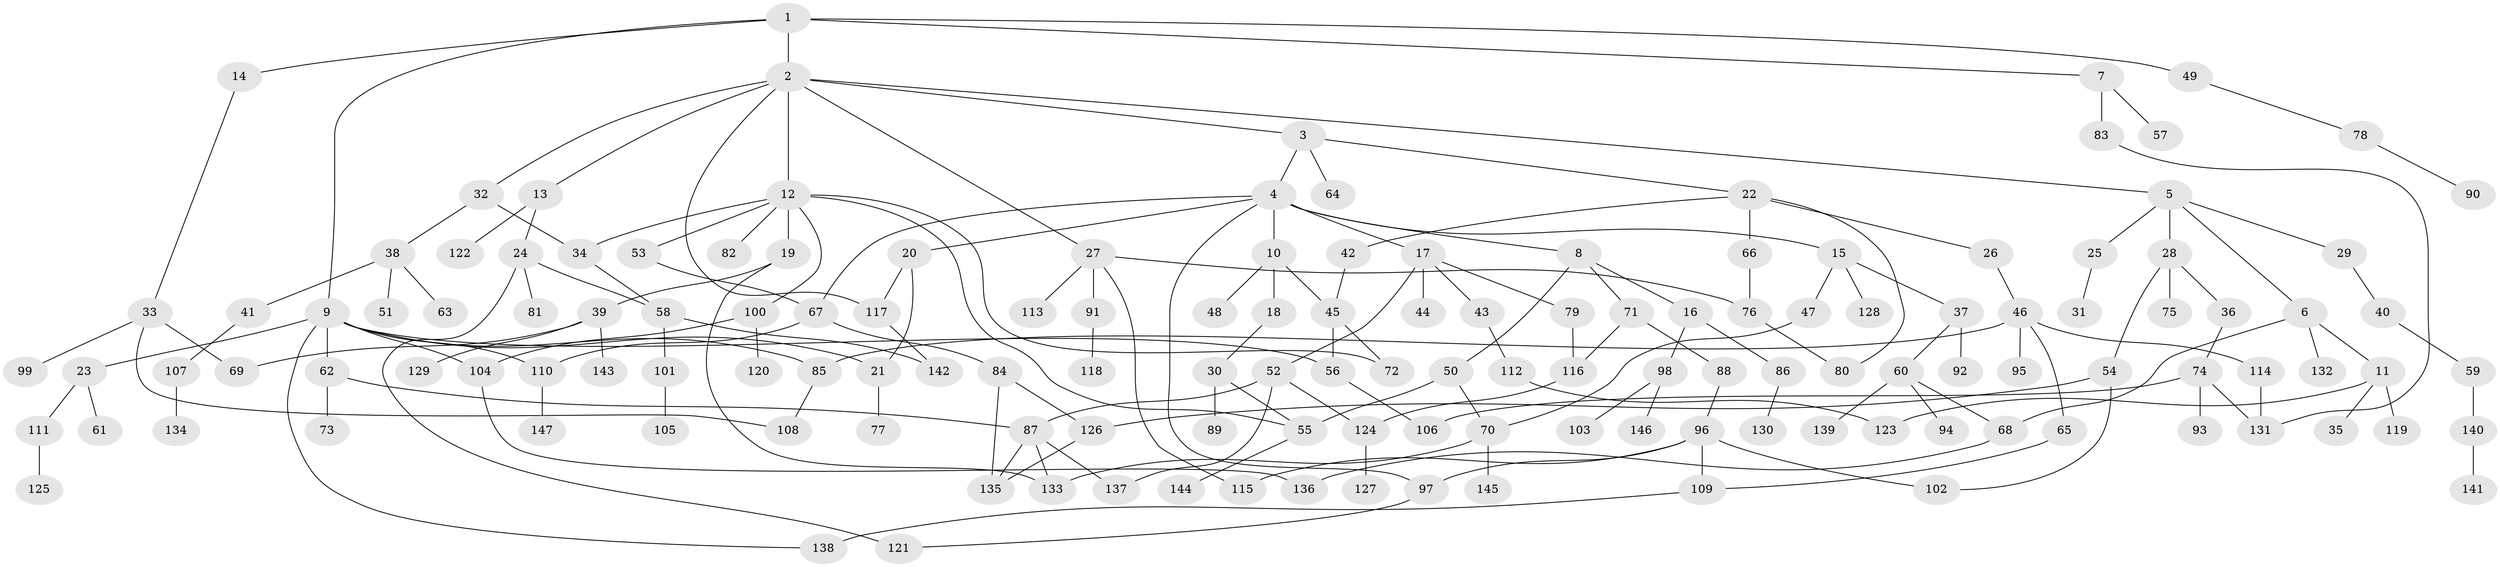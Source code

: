// Generated by graph-tools (version 1.1) at 2025/01/03/09/25 03:01:08]
// undirected, 147 vertices, 186 edges
graph export_dot {
graph [start="1"]
  node [color=gray90,style=filled];
  1;
  2;
  3;
  4;
  5;
  6;
  7;
  8;
  9;
  10;
  11;
  12;
  13;
  14;
  15;
  16;
  17;
  18;
  19;
  20;
  21;
  22;
  23;
  24;
  25;
  26;
  27;
  28;
  29;
  30;
  31;
  32;
  33;
  34;
  35;
  36;
  37;
  38;
  39;
  40;
  41;
  42;
  43;
  44;
  45;
  46;
  47;
  48;
  49;
  50;
  51;
  52;
  53;
  54;
  55;
  56;
  57;
  58;
  59;
  60;
  61;
  62;
  63;
  64;
  65;
  66;
  67;
  68;
  69;
  70;
  71;
  72;
  73;
  74;
  75;
  76;
  77;
  78;
  79;
  80;
  81;
  82;
  83;
  84;
  85;
  86;
  87;
  88;
  89;
  90;
  91;
  92;
  93;
  94;
  95;
  96;
  97;
  98;
  99;
  100;
  101;
  102;
  103;
  104;
  105;
  106;
  107;
  108;
  109;
  110;
  111;
  112;
  113;
  114;
  115;
  116;
  117;
  118;
  119;
  120;
  121;
  122;
  123;
  124;
  125;
  126;
  127;
  128;
  129;
  130;
  131;
  132;
  133;
  134;
  135;
  136;
  137;
  138;
  139;
  140;
  141;
  142;
  143;
  144;
  145;
  146;
  147;
  1 -- 2;
  1 -- 7;
  1 -- 9;
  1 -- 14;
  1 -- 49;
  2 -- 3;
  2 -- 5;
  2 -- 12;
  2 -- 13;
  2 -- 27;
  2 -- 32;
  2 -- 117;
  3 -- 4;
  3 -- 22;
  3 -- 64;
  4 -- 8;
  4 -- 10;
  4 -- 15;
  4 -- 17;
  4 -- 20;
  4 -- 97;
  4 -- 67;
  5 -- 6;
  5 -- 25;
  5 -- 28;
  5 -- 29;
  6 -- 11;
  6 -- 132;
  6 -- 68;
  7 -- 57;
  7 -- 83;
  8 -- 16;
  8 -- 50;
  8 -- 71;
  9 -- 21;
  9 -- 23;
  9 -- 56;
  9 -- 62;
  9 -- 85;
  9 -- 104;
  9 -- 110;
  9 -- 138;
  10 -- 18;
  10 -- 48;
  10 -- 45;
  11 -- 35;
  11 -- 119;
  11 -- 123;
  12 -- 19;
  12 -- 53;
  12 -- 82;
  12 -- 100;
  12 -- 34;
  12 -- 72;
  12 -- 55;
  13 -- 24;
  13 -- 122;
  14 -- 33;
  15 -- 37;
  15 -- 47;
  15 -- 128;
  16 -- 86;
  16 -- 98;
  17 -- 43;
  17 -- 44;
  17 -- 52;
  17 -- 79;
  18 -- 30;
  19 -- 39;
  19 -- 133;
  20 -- 117;
  20 -- 21;
  21 -- 77;
  22 -- 26;
  22 -- 42;
  22 -- 66;
  22 -- 80;
  23 -- 61;
  23 -- 111;
  24 -- 58;
  24 -- 81;
  24 -- 121;
  25 -- 31;
  26 -- 46;
  27 -- 91;
  27 -- 113;
  27 -- 115;
  27 -- 76;
  28 -- 36;
  28 -- 54;
  28 -- 75;
  29 -- 40;
  30 -- 55;
  30 -- 89;
  32 -- 34;
  32 -- 38;
  33 -- 69;
  33 -- 99;
  33 -- 108;
  34 -- 58;
  36 -- 74;
  37 -- 60;
  37 -- 92;
  38 -- 41;
  38 -- 51;
  38 -- 63;
  39 -- 129;
  39 -- 143;
  39 -- 69;
  40 -- 59;
  41 -- 107;
  42 -- 45;
  43 -- 112;
  45 -- 72;
  45 -- 56;
  46 -- 65;
  46 -- 95;
  46 -- 114;
  46 -- 85;
  47 -- 70;
  49 -- 78;
  50 -- 70;
  50 -- 55;
  52 -- 137;
  52 -- 87;
  52 -- 124;
  53 -- 67;
  54 -- 102;
  54 -- 126;
  55 -- 144;
  56 -- 106;
  58 -- 101;
  58 -- 142;
  59 -- 140;
  60 -- 68;
  60 -- 94;
  60 -- 139;
  62 -- 73;
  62 -- 87;
  65 -- 109;
  66 -- 76;
  67 -- 84;
  67 -- 110;
  68 -- 136;
  70 -- 145;
  70 -- 133;
  71 -- 88;
  71 -- 116;
  74 -- 93;
  74 -- 106;
  74 -- 131;
  76 -- 80;
  78 -- 90;
  79 -- 116;
  83 -- 131;
  84 -- 126;
  84 -- 135;
  85 -- 108;
  86 -- 130;
  87 -- 133;
  87 -- 135;
  87 -- 137;
  88 -- 96;
  91 -- 118;
  96 -- 97;
  96 -- 109;
  96 -- 102;
  96 -- 115;
  97 -- 121;
  98 -- 103;
  98 -- 146;
  100 -- 120;
  100 -- 104;
  101 -- 105;
  104 -- 136;
  107 -- 134;
  109 -- 138;
  110 -- 147;
  111 -- 125;
  112 -- 123;
  114 -- 131;
  116 -- 124;
  117 -- 142;
  124 -- 127;
  126 -- 135;
  140 -- 141;
}
